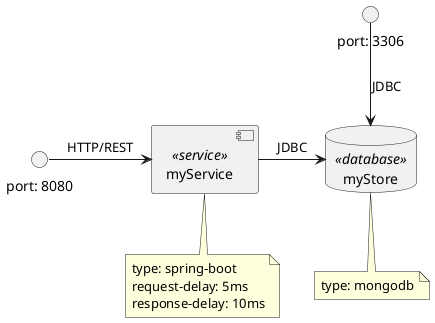 @startuml

database "myStore" <<database>>
note bottom of "myStore" {
    type: mongodb
}

component "myService" <<service>>
note bottom of "myService" {
    type: spring-boot
    request-delay: 5ms
    response-delay: 10ms
}

interface "port: 8080"
interface "port: 3306"

[myService] -> [myStore]: JDBC
[port: 8080] -> [myService]: HTTP/REST
[port: 3306] --> [myStore]: JDBC

@enduml
